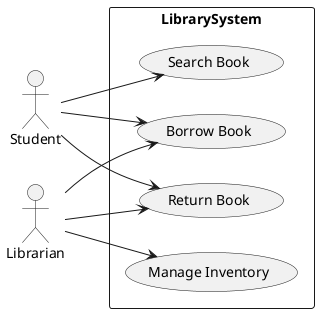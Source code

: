 @startuml

' Use Case Diagram
left to right direction
actor Student
actor Librarian
rectangle LibrarySystem {
  usecase "Search Book" as UC1
  usecase "Borrow Book" as UC2
  usecase "Return Book" as UC3
  usecase "Manage Inventory" as UC4
}

Student --> UC1
Student --> UC2
Student --> UC3
Librarian --> UC4
Librarian --> UC2
Librarian --> UC3

@enduml
